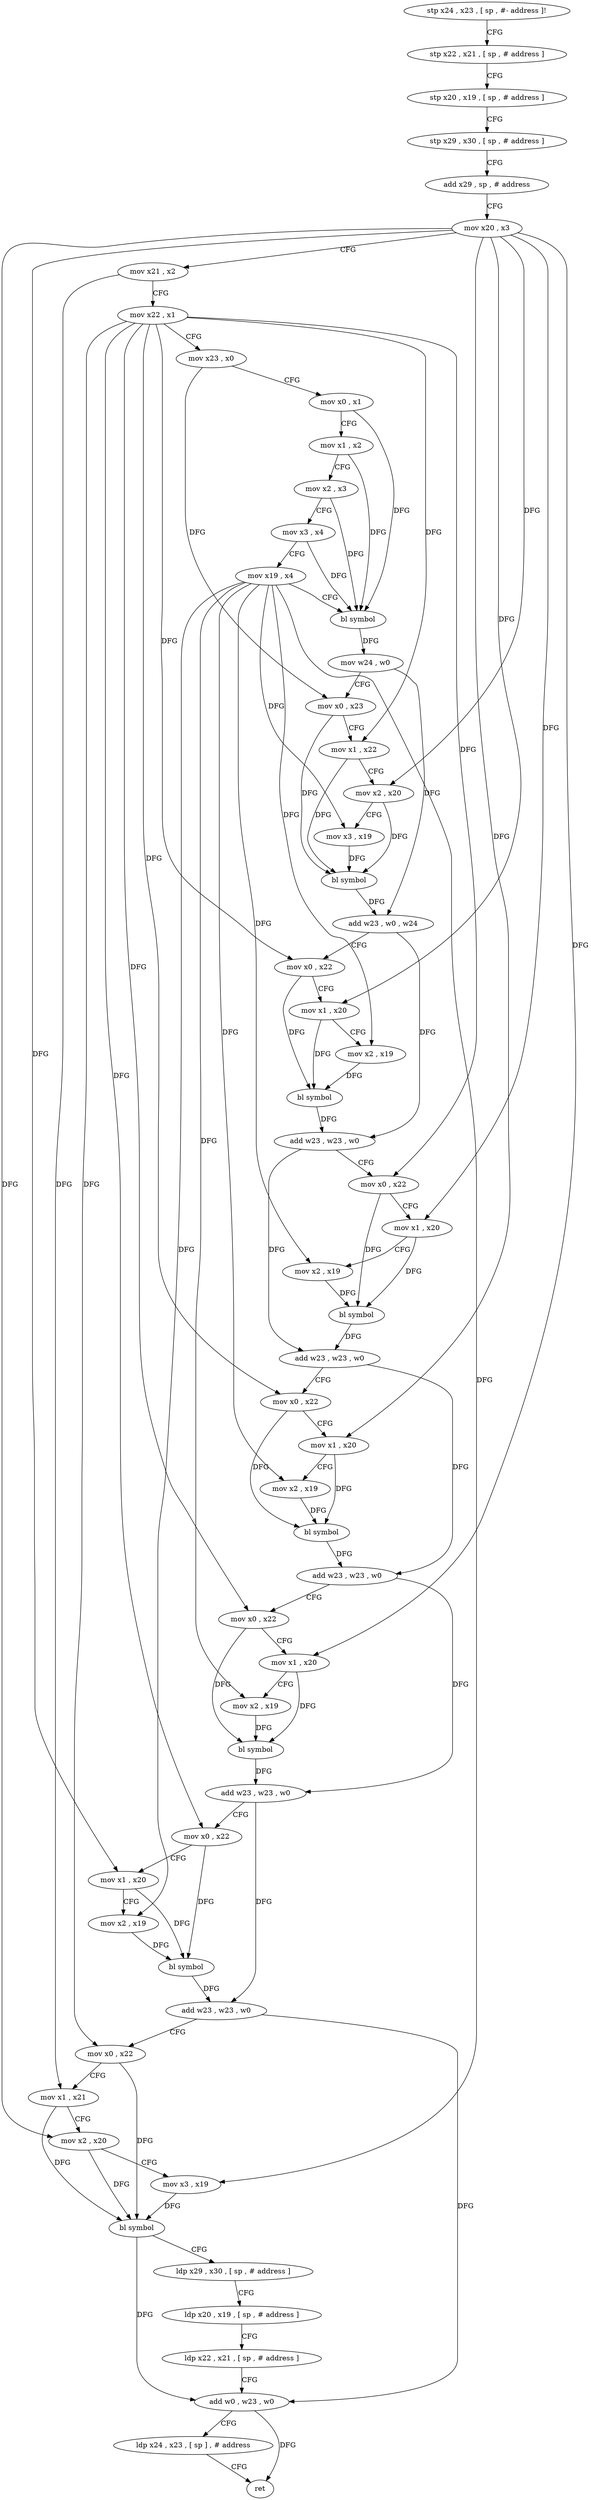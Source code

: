 digraph "func" {
"104812" [label = "stp x24 , x23 , [ sp , #- address ]!" ]
"104816" [label = "stp x22 , x21 , [ sp , # address ]" ]
"104820" [label = "stp x20 , x19 , [ sp , # address ]" ]
"104824" [label = "stp x29 , x30 , [ sp , # address ]" ]
"104828" [label = "add x29 , sp , # address" ]
"104832" [label = "mov x20 , x3" ]
"104836" [label = "mov x21 , x2" ]
"104840" [label = "mov x22 , x1" ]
"104844" [label = "mov x23 , x0" ]
"104848" [label = "mov x0 , x1" ]
"104852" [label = "mov x1 , x2" ]
"104856" [label = "mov x2 , x3" ]
"104860" [label = "mov x3 , x4" ]
"104864" [label = "mov x19 , x4" ]
"104868" [label = "bl symbol" ]
"104872" [label = "mov w24 , w0" ]
"104876" [label = "mov x0 , x23" ]
"104880" [label = "mov x1 , x22" ]
"104884" [label = "mov x2 , x20" ]
"104888" [label = "mov x3 , x19" ]
"104892" [label = "bl symbol" ]
"104896" [label = "add w23 , w0 , w24" ]
"104900" [label = "mov x0 , x22" ]
"104904" [label = "mov x1 , x20" ]
"104908" [label = "mov x2 , x19" ]
"104912" [label = "bl symbol" ]
"104916" [label = "add w23 , w23 , w0" ]
"104920" [label = "mov x0 , x22" ]
"104924" [label = "mov x1 , x20" ]
"104928" [label = "mov x2 , x19" ]
"104932" [label = "bl symbol" ]
"104936" [label = "add w23 , w23 , w0" ]
"104940" [label = "mov x0 , x22" ]
"104944" [label = "mov x1 , x20" ]
"104948" [label = "mov x2 , x19" ]
"104952" [label = "bl symbol" ]
"104956" [label = "add w23 , w23 , w0" ]
"104960" [label = "mov x0 , x22" ]
"104964" [label = "mov x1 , x20" ]
"104968" [label = "mov x2 , x19" ]
"104972" [label = "bl symbol" ]
"104976" [label = "add w23 , w23 , w0" ]
"104980" [label = "mov x0 , x22" ]
"104984" [label = "mov x1 , x20" ]
"104988" [label = "mov x2 , x19" ]
"104992" [label = "bl symbol" ]
"104996" [label = "add w23 , w23 , w0" ]
"105000" [label = "mov x0 , x22" ]
"105004" [label = "mov x1 , x21" ]
"105008" [label = "mov x2 , x20" ]
"105012" [label = "mov x3 , x19" ]
"105016" [label = "bl symbol" ]
"105020" [label = "ldp x29 , x30 , [ sp , # address ]" ]
"105024" [label = "ldp x20 , x19 , [ sp , # address ]" ]
"105028" [label = "ldp x22 , x21 , [ sp , # address ]" ]
"105032" [label = "add w0 , w23 , w0" ]
"105036" [label = "ldp x24 , x23 , [ sp ] , # address" ]
"105040" [label = "ret" ]
"104812" -> "104816" [ label = "CFG" ]
"104816" -> "104820" [ label = "CFG" ]
"104820" -> "104824" [ label = "CFG" ]
"104824" -> "104828" [ label = "CFG" ]
"104828" -> "104832" [ label = "CFG" ]
"104832" -> "104836" [ label = "CFG" ]
"104832" -> "104884" [ label = "DFG" ]
"104832" -> "104904" [ label = "DFG" ]
"104832" -> "104924" [ label = "DFG" ]
"104832" -> "104944" [ label = "DFG" ]
"104832" -> "104964" [ label = "DFG" ]
"104832" -> "104984" [ label = "DFG" ]
"104832" -> "105008" [ label = "DFG" ]
"104836" -> "104840" [ label = "CFG" ]
"104836" -> "105004" [ label = "DFG" ]
"104840" -> "104844" [ label = "CFG" ]
"104840" -> "104880" [ label = "DFG" ]
"104840" -> "104900" [ label = "DFG" ]
"104840" -> "104920" [ label = "DFG" ]
"104840" -> "104940" [ label = "DFG" ]
"104840" -> "104960" [ label = "DFG" ]
"104840" -> "104980" [ label = "DFG" ]
"104840" -> "105000" [ label = "DFG" ]
"104844" -> "104848" [ label = "CFG" ]
"104844" -> "104876" [ label = "DFG" ]
"104848" -> "104852" [ label = "CFG" ]
"104848" -> "104868" [ label = "DFG" ]
"104852" -> "104856" [ label = "CFG" ]
"104852" -> "104868" [ label = "DFG" ]
"104856" -> "104860" [ label = "CFG" ]
"104856" -> "104868" [ label = "DFG" ]
"104860" -> "104864" [ label = "CFG" ]
"104860" -> "104868" [ label = "DFG" ]
"104864" -> "104868" [ label = "CFG" ]
"104864" -> "104888" [ label = "DFG" ]
"104864" -> "104908" [ label = "DFG" ]
"104864" -> "104928" [ label = "DFG" ]
"104864" -> "104948" [ label = "DFG" ]
"104864" -> "104968" [ label = "DFG" ]
"104864" -> "104988" [ label = "DFG" ]
"104864" -> "105012" [ label = "DFG" ]
"104868" -> "104872" [ label = "DFG" ]
"104872" -> "104876" [ label = "CFG" ]
"104872" -> "104896" [ label = "DFG" ]
"104876" -> "104880" [ label = "CFG" ]
"104876" -> "104892" [ label = "DFG" ]
"104880" -> "104884" [ label = "CFG" ]
"104880" -> "104892" [ label = "DFG" ]
"104884" -> "104888" [ label = "CFG" ]
"104884" -> "104892" [ label = "DFG" ]
"104888" -> "104892" [ label = "DFG" ]
"104892" -> "104896" [ label = "DFG" ]
"104896" -> "104900" [ label = "CFG" ]
"104896" -> "104916" [ label = "DFG" ]
"104900" -> "104904" [ label = "CFG" ]
"104900" -> "104912" [ label = "DFG" ]
"104904" -> "104908" [ label = "CFG" ]
"104904" -> "104912" [ label = "DFG" ]
"104908" -> "104912" [ label = "DFG" ]
"104912" -> "104916" [ label = "DFG" ]
"104916" -> "104920" [ label = "CFG" ]
"104916" -> "104936" [ label = "DFG" ]
"104920" -> "104924" [ label = "CFG" ]
"104920" -> "104932" [ label = "DFG" ]
"104924" -> "104928" [ label = "CFG" ]
"104924" -> "104932" [ label = "DFG" ]
"104928" -> "104932" [ label = "DFG" ]
"104932" -> "104936" [ label = "DFG" ]
"104936" -> "104940" [ label = "CFG" ]
"104936" -> "104956" [ label = "DFG" ]
"104940" -> "104944" [ label = "CFG" ]
"104940" -> "104952" [ label = "DFG" ]
"104944" -> "104948" [ label = "CFG" ]
"104944" -> "104952" [ label = "DFG" ]
"104948" -> "104952" [ label = "DFG" ]
"104952" -> "104956" [ label = "DFG" ]
"104956" -> "104960" [ label = "CFG" ]
"104956" -> "104976" [ label = "DFG" ]
"104960" -> "104964" [ label = "CFG" ]
"104960" -> "104972" [ label = "DFG" ]
"104964" -> "104968" [ label = "CFG" ]
"104964" -> "104972" [ label = "DFG" ]
"104968" -> "104972" [ label = "DFG" ]
"104972" -> "104976" [ label = "DFG" ]
"104976" -> "104980" [ label = "CFG" ]
"104976" -> "104996" [ label = "DFG" ]
"104980" -> "104984" [ label = "CFG" ]
"104980" -> "104992" [ label = "DFG" ]
"104984" -> "104988" [ label = "CFG" ]
"104984" -> "104992" [ label = "DFG" ]
"104988" -> "104992" [ label = "DFG" ]
"104992" -> "104996" [ label = "DFG" ]
"104996" -> "105000" [ label = "CFG" ]
"104996" -> "105032" [ label = "DFG" ]
"105000" -> "105004" [ label = "CFG" ]
"105000" -> "105016" [ label = "DFG" ]
"105004" -> "105008" [ label = "CFG" ]
"105004" -> "105016" [ label = "DFG" ]
"105008" -> "105012" [ label = "CFG" ]
"105008" -> "105016" [ label = "DFG" ]
"105012" -> "105016" [ label = "DFG" ]
"105016" -> "105020" [ label = "CFG" ]
"105016" -> "105032" [ label = "DFG" ]
"105020" -> "105024" [ label = "CFG" ]
"105024" -> "105028" [ label = "CFG" ]
"105028" -> "105032" [ label = "CFG" ]
"105032" -> "105036" [ label = "CFG" ]
"105032" -> "105040" [ label = "DFG" ]
"105036" -> "105040" [ label = "CFG" ]
}
